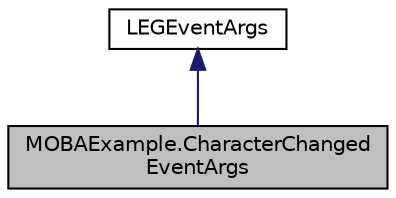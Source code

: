 digraph "MOBAExample.CharacterChangedEventArgs"
{
 // LATEX_PDF_SIZE
  edge [fontname="Helvetica",fontsize="10",labelfontname="Helvetica",labelfontsize="10"];
  node [fontname="Helvetica",fontsize="10",shape=record];
  Node1 [label="MOBAExample.CharacterChanged\lEventArgs",height=0.2,width=0.4,color="black", fillcolor="grey75", style="filled", fontcolor="black",tooltip="When a MOBACharacter has been altered. Often MOBACharacter.Mana or CharacterExperience...."];
  Node2 -> Node1 [dir="back",color="midnightblue",fontsize="10",style="solid",fontname="Helvetica"];
  Node2 [label="LEGEventArgs",height=0.2,width=0.4,color="black", fillcolor="white", style="filled",URL="$classLEGS_1_1LEGEventArgs.html",tooltip="LeGS event arguments base, for all events from EventManager"];
}
